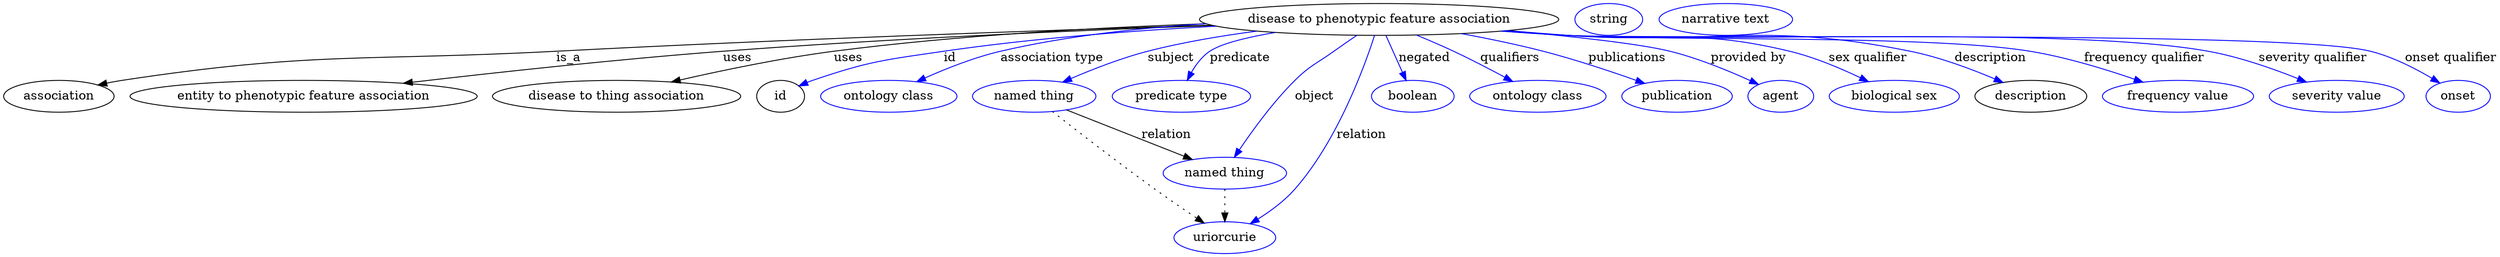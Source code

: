 digraph {
	graph [bb="0,0,2298.3,283"];
	node [label="\N"];
	"disease to phenotypic feature association"	 [height=0.5,
		label="disease to phenotypic feature association",
		pos="1262,265",
		width=4.3149];
	association	 [height=0.5,
		pos="50.046,178",
		width=1.3902];
	"disease to phenotypic feature association" -> association	 [label=is_a,
		lp="512.05,221.5",
		pos="e,86.876,190.36 1113.6,259.6 960.13,253.64 713.7,243 501.05,229 327.03,217.54 281.37,228.56 110.05,196 105.66,195.17 101.14,194.14 \
96.637,193"];
	"entity to phenotypic feature association"	 [height=0.5,
		pos="268.05,178",
		width=4.1524];
	"disease to phenotypic feature association" -> "entity to phenotypic feature association"	 [label=uses,
		lp="666.05,221.5",
		pos="e,360.64,192.15 1114.7,259.26 991.42,253.74 811.02,244 654.05,229 557.77,219.8 448.54,204.95 370.91,193.65"];
	"disease to thing association"	 [height=0.5,
		pos="543.05,178",
		width=2.9789];
	"disease to phenotypic feature association" -> "disease to thing association"	 [label=uses,
		lp="771.05,221.5",
		pos="e,598.06,193.57 1111.4,260.53 1011.1,256.01 876.64,246.97 759.05,229 707.63,221.14 650.38,207.39 607.75,196.15"];
	id	 [height=0.5,
		pos="695.05,178",
		width=0.75];
	"disease to phenotypic feature association" -> id	 [color=blue,
		label=id,
		lp="866.55,221.5",
		pos="e,716.03,189.44 1119.8,257.76 1042.8,252.45 946.31,243.55 861.05,229 802.29,218.97 786.92,216.78 731.05,196 729.18,195.31 727.28,\
194.54 725.38,193.74",
		style=solid];
	"association type"	 [color=blue,
		height=0.5,
		label="ontology class",
		pos="802.05,178",
		width=1.7151];
	"disease to phenotypic feature association" -> "association type"	 [color=blue,
		label="association type",
		lp="962.05,221.5",
		pos="e,831.64,194.08 1130.4,255.44 1050.7,248.83 957.22,239.39 918.05,229 891.25,221.89 862.73,209.43 840.68,198.6",
		style=solid];
	subject	 [color=blue,
		height=0.5,
		label="named thing",
		pos="937.05,178",
		width=1.5346];
	"disease to phenotypic feature association" -> subject	 [color=blue,
		label=subject,
		lp="1066.5,221.5",
		pos="e,965.16,193.6 1151.6,252.32 1117.6,246.87 1080.4,239.32 1047,229 1021.9,221.23 995.15,208.91 974.29,198.32",
		style=solid];
	predicate	 [color=blue,
		height=0.5,
		label="predicate type",
		pos="1071,178",
		width=1.679];
	"disease to phenotypic feature association" -> predicate	 [color=blue,
		label=predicate,
		lp="1128,221.5",
		pos="e,1078.1,196.19 1170.2,250.39 1141.6,244.54 1114.6,237.22 1103,229 1094.6,222.99 1087.8,213.95 1082.8,205.15",
		style=solid];
	object	 [color=blue,
		height=0.5,
		label="named thing",
		pos="1115,91",
		width=1.5346];
	"disease to phenotypic feature association" -> object	 [color=blue,
		label=object,
		lp="1198,178",
		pos="e,1124.6,108.96 1237.7,247.21 1230.3,241.57 1222.2,235.18 1215,229 1199.1,215.24 1194.3,212.36 1181,196 1160.9,171.11 1141.9,139.7 \
1129.5,117.74",
		style=solid];
	relation	 [color=blue,
		height=0.5,
		label=uriorcurie,
		pos="1115,18",
		width=1.2638];
	"disease to phenotypic feature association" -> relation	 [color=blue,
		label=relation,
		lp="1240,134.5",
		pos="e,1138.1,33.708 1257.2,246.93 1247.1,211.16 1220.9,129.89 1179,73 1170,60.657 1157.6,49.217 1146.2,40.004",
		style=solid];
	negated	 [color=blue,
		height=0.5,
		label=boolean,
		pos="1295,178",
		width=1.0652];
	"disease to phenotypic feature association" -> negated	 [color=blue,
		label=negated,
		lp="1302.5,221.5",
		pos="e,1288.2,196 1268.9,246.97 1273.4,234.96 1279.5,218.94 1284.7,205.36",
		style=solid];
	qualifiers	 [color=blue,
		height=0.5,
		label="ontology class",
		pos="1413,178",
		width=1.7151];
	"disease to phenotypic feature association" -> qualifiers	 [color=blue,
		label=qualifiers,
		lp="1378,221.5",
		pos="e,1386.4,194.36 1295.1,247.32 1305.7,241.57 1317.4,235.09 1328,229 1344.5,219.57 1362.6,208.79 1377.8,199.58",
		style=solid];
	publications	 [color=blue,
		height=0.5,
		label=publication,
		pos="1543,178",
		width=1.3902];
	"disease to phenotypic feature association" -> publications	 [color=blue,
		label=publications,
		lp="1483.5,221.5",
		pos="e,1510.1,191.69 1334.2,249.02 1357.9,243.29 1384.2,236.4 1408,229 1439.6,219.19 1474.4,205.97 1500.8,195.44",
		style=solid];
	"provided by"	 [color=blue,
		height=0.5,
		label=agent,
		pos="1641,178",
		width=0.83048];
	"disease to phenotypic feature association" -> "provided by"	 [color=blue,
		label="provided by",
		lp="1599,221.5",
		pos="e,1618.3,189.95 1372.9,252.36 1430,245.29 1493.4,236.44 1521,229 1552,220.69 1585.4,205.98 1609.1,194.49",
		style=solid];
	"sex qualifier"	 [color=blue,
		height=0.5,
		label="biological sex",
		pos="1749,178",
		width=1.661];
	"disease to phenotypic feature association" -> "sex qualifier"	 [color=blue,
		label="sex qualifier",
		lp="1712,221.5",
		pos="e,1720.8,194.01 1373.6,252.39 1391.1,250.52 1409.1,248.66 1426,247 1519.3,237.89 1545.4,252.6 1636,229 1662.4,222.15 1690.2,209.64 \
1711.7,198.73",
		style=solid];
	description	 [height=0.5,
		pos="1877,178",
		width=1.3902];
	"disease to phenotypic feature association" -> description	 [color=blue,
		label=description,
		lp="1827.5,221.5",
		pos="e,1848.2,192.77 1371.4,252.17 1389.6,250.27 1408.3,248.46 1426,247 1569.8,235.13 1609.3,260.29 1750,229 1781,222.13 1814.1,208.58 \
1838.8,197.18",
		style=solid];
	"frequency qualifier"	 [color=blue,
		height=0.5,
		label="frequency value",
		pos="2013,178",
		width=1.8776];
	"disease to phenotypic feature association" -> "frequency qualifier"	 [color=blue,
		label="frequency qualifier",
		lp="1970,221.5",
		pos="e,1977.2,193.34 1370.5,252.05 1389,250.14 1408.1,248.36 1426,247 1619.4,232.41 1671.4,264.39 1862,229 1898.5,222.24 1938.1,208.61 \
1967.6,197.13",
		style=solid];
	"severity qualifier"	 [color=blue,
		height=0.5,
		label="severity value",
		pos="2158,178",
		width=1.661];
	"disease to phenotypic feature association" -> "severity qualifier"	 [color=blue,
		label="severity qualifier",
		lp="2121.5,221.5",
		pos="e,2126.9,193.48 1369.6,251.97 1388.4,250.04 1407.8,248.28 1426,247 1559.1,237.72 1895.3,255.42 2026,229 2057.9,222.57 2092,209.19 \
2117.6,197.75",
		style=solid];
	"onset qualifier"	 [color=blue,
		height=0.5,
		label=onset,
		pos="2269,178",
		width=0.81243];
	"disease to phenotypic feature association" -> "onset qualifier"	 [color=blue,
		label="onset qualifier",
		lp="2247.5,221.5",
		pos="e,2249.7,191.61 1369.1,251.92 1388.1,249.99 1407.6,248.23 1426,247 1508.8,241.47 2091.8,249.84 2172,229 2196.9,222.55 2222.5,208.73 \
2241.1,197.1",
		style=solid];
	association_id	 [color=blue,
		height=0.5,
		label=string,
		pos="1466,265",
		width=0.84854];
	subject -> object	 [label=relation,
		lp="1058,134.5",
		pos="e,1084.4,105.98 968.05,162.85 997.79,148.31 1042.8,126.3 1075.2,110.47"];
	subject -> relation	 [pos="e,1095.6,34.435 955.43,160.71 977.81,139.73 1016.9,103.41 1051,73 1062.9,62.421 1076.3,50.916 1087.7,41.177",
		style=dotted];
	object -> relation	 [pos="e,1115,36.09 1115,72.955 1115,64.883 1115,55.176 1115,46.182",
		style=dotted];
	"entity to phenotypic feature association_description"	 [color=blue,
		height=0.5,
		label="narrative text",
		pos="1572,265",
		width=1.6068];
}
